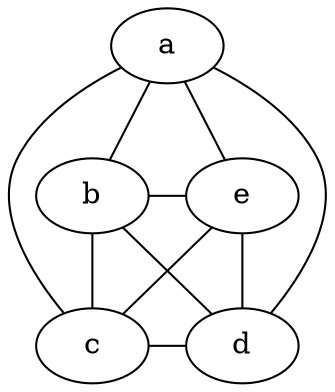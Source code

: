 graph complete{
    a -- b;
    a -- c;
    a -- d;
    a -- e;
    b -- c;
    b -- d;
    b -- e;
    c -- d;
    c -- e;
    d -- e;
    subgraph {
        rank=same; 
        b
        e
    }
    subgraph {
        rank=same
        c
        d
    }
}